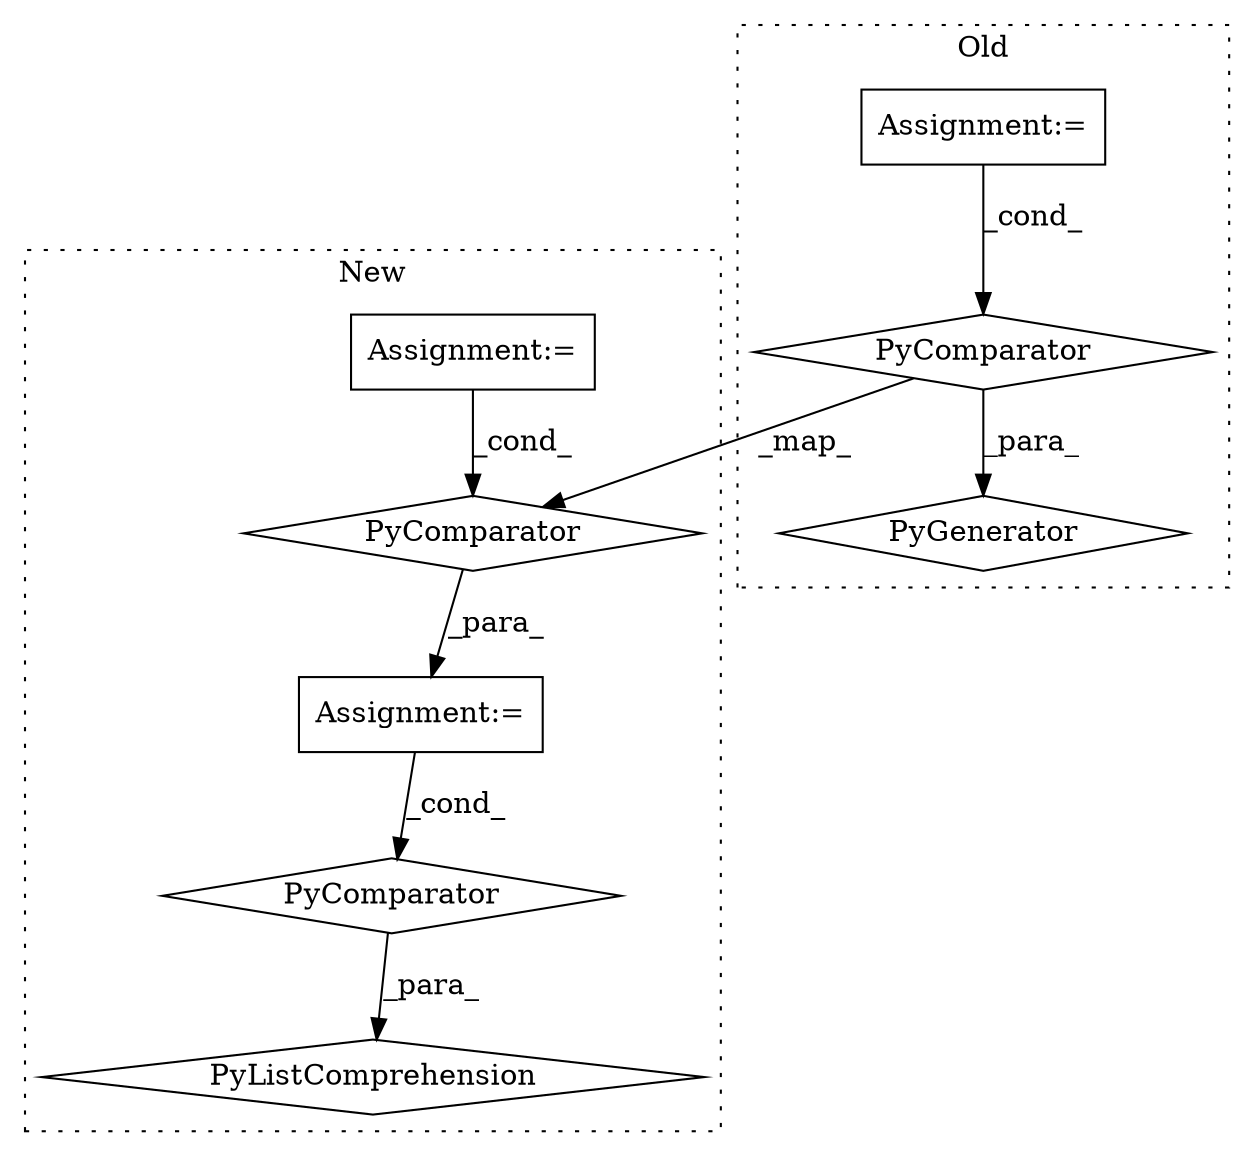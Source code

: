 digraph G {
subgraph cluster0 {
1 [label="PyGenerator" a="107" s="4660" l="127" shape="diamond"];
3 [label="Assignment:=" a="7" s="4735" l="46" shape="box"];
5 [label="PyComparator" a="113" s="4735" l="46" shape="diamond"];
label = "Old";
style="dotted";
}
subgraph cluster1 {
2 [label="PyListComprehension" a="109" s="4802" l="103" shape="diamond"];
4 [label="Assignment:=" a="7" s="4727" l="46" shape="box"];
6 [label="PyComparator" a="113" s="4727" l="46" shape="diamond"];
7 [label="Assignment:=" a="7" s="4877" l="20" shape="box"];
8 [label="PyComparator" a="113" s="4877" l="20" shape="diamond"];
label = "New";
style="dotted";
}
3 -> 5 [label="_cond_"];
4 -> 6 [label="_cond_"];
5 -> 6 [label="_map_"];
5 -> 1 [label="_para_"];
6 -> 7 [label="_para_"];
7 -> 8 [label="_cond_"];
8 -> 2 [label="_para_"];
}